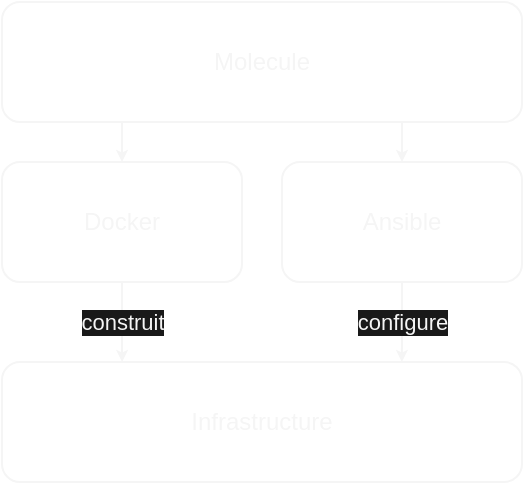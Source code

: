 <mxfile version="13.0.3" type="device"><diagram id="UVQRpWxtA6Qw58kYyC0A" name="Page-1"><mxGraphModel dx="331" dy="198" grid="1" gridSize="10" guides="1" tooltips="1" connect="1" arrows="1" fold="1" page="1" pageScale="1" pageWidth="827" pageHeight="1169" math="0" shadow="0"><root><mxCell id="0"/><mxCell id="1" parent="0"/><mxCell id="pdQwJGRi4k6suNAN0BkZ-6" value="configure" style="edgeStyle=orthogonalEdgeStyle;rounded=0;orthogonalLoop=1;jettySize=auto;html=1;entryX=0.769;entryY=0;entryDx=0;entryDy=0;entryPerimeter=0;endSize=3;strokeColor=#F5F5F5;fontColor=#F5F5F5;labelBackgroundColor=#191919;" parent="1" source="QQNPp5YCbfAi2_HF8RW_-4" target="pdQwJGRi4k6suNAN0BkZ-1" edge="1"><mxGeometry relative="1" as="geometry"/></mxCell><mxCell id="QQNPp5YCbfAi2_HF8RW_-4" value="&lt;font color=&quot;#f5f5f5&quot;&gt;Ansible&lt;/font&gt;" style="rounded=1;whiteSpace=wrap;html=1;fillColor=none;strokeColor=#F5F5F5;" parent="1" vertex="1"><mxGeometry x="340" y="300" width="120" height="60" as="geometry"/></mxCell><mxCell id="pdQwJGRi4k6suNAN0BkZ-10" value="construit" style="edgeStyle=orthogonalEdgeStyle;rounded=0;orthogonalLoop=1;jettySize=auto;html=1;entryX=0.231;entryY=0;entryDx=0;entryDy=0;entryPerimeter=0;endSize=3;strokeColor=#F5F5F5;fontColor=#F5F5F5;labelBackgroundColor=#191919;" parent="1" source="QQNPp5YCbfAi2_HF8RW_-1" target="pdQwJGRi4k6suNAN0BkZ-1" edge="1"><mxGeometry relative="1" as="geometry"/></mxCell><mxCell id="QQNPp5YCbfAi2_HF8RW_-1" value="&lt;font color=&quot;#f5f5f5&quot;&gt;Docker&lt;/font&gt;" style="rounded=1;whiteSpace=wrap;html=1;fillColor=none;strokeColor=#F5F5F5;" parent="1" vertex="1"><mxGeometry x="200" y="300" width="120" height="60" as="geometry"/></mxCell><mxCell id="pdQwJGRi4k6suNAN0BkZ-4" value="&lt;br&gt;" style="edgeStyle=orthogonalEdgeStyle;rounded=0;orthogonalLoop=1;jettySize=auto;html=1;entryX=0.5;entryY=0;entryDx=0;entryDy=0;strokeColor=#F5F5F5;fontColor=#F5F5F5;endSize=3;" parent="1" source="QQNPp5YCbfAi2_HF8RW_-2" target="QQNPp5YCbfAi2_HF8RW_-1" edge="1"><mxGeometry relative="1" as="geometry"><Array as="points"><mxPoint x="260" y="290"/><mxPoint x="260" y="290"/></Array></mxGeometry></mxCell><mxCell id="pdQwJGRi4k6suNAN0BkZ-5" value="" style="edgeStyle=orthogonalEdgeStyle;rounded=0;orthogonalLoop=1;jettySize=auto;html=1;entryX=0.5;entryY=0;entryDx=0;entryDy=0;endSize=3;strokeColor=#F5F5F5;fontColor=#F5F5F5;" parent="1" source="QQNPp5YCbfAi2_HF8RW_-2" target="QQNPp5YCbfAi2_HF8RW_-4" edge="1"><mxGeometry relative="1" as="geometry"><Array as="points"><mxPoint x="400" y="290"/><mxPoint x="400" y="290"/></Array></mxGeometry></mxCell><mxCell id="QQNPp5YCbfAi2_HF8RW_-2" value="&lt;font color=&quot;#f5f5f5&quot;&gt;Molecule&lt;/font&gt;" style="rounded=1;whiteSpace=wrap;html=1;fillColor=none;strokeColor=#F5F5F5;" parent="1" vertex="1"><mxGeometry x="200" y="220" width="260" height="60" as="geometry"/></mxCell><mxCell id="pdQwJGRi4k6suNAN0BkZ-1" value="&lt;font color=&quot;#f5f5f5&quot;&gt;Infrastructure&lt;/font&gt;" style="rounded=1;whiteSpace=wrap;html=1;fillColor=none;strokeColor=#F5F5F5;" parent="1" vertex="1"><mxGeometry x="200" y="400" width="260" height="60" as="geometry"/></mxCell></root></mxGraphModel></diagram></mxfile>